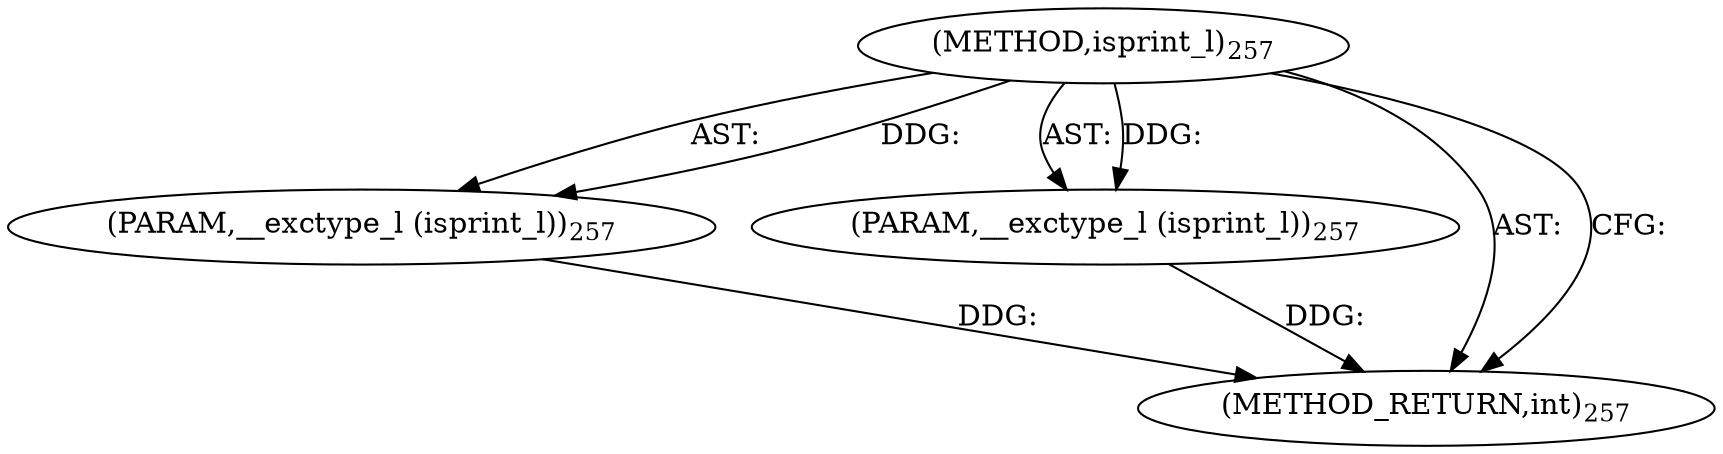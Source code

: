 digraph "isprint_l" {  
"3033" [label = <(METHOD,isprint_l)<SUB>257</SUB>> ]
"3034" [label = <(PARAM,__exctype_l (isprint_l))<SUB>257</SUB>> ]
"3035" [label = <(PARAM,__exctype_l (isprint_l))<SUB>257</SUB>> ]
"3036" [label = <(METHOD_RETURN,int)<SUB>257</SUB>> ]
  "3033" -> "3034"  [ label = "AST: "] 
  "3033" -> "3035"  [ label = "AST: "] 
  "3033" -> "3036"  [ label = "AST: "] 
  "3033" -> "3036"  [ label = "CFG: "] 
  "3034" -> "3036"  [ label = "DDG: "] 
  "3035" -> "3036"  [ label = "DDG: "] 
  "3033" -> "3034"  [ label = "DDG: "] 
  "3033" -> "3035"  [ label = "DDG: "] 
}
